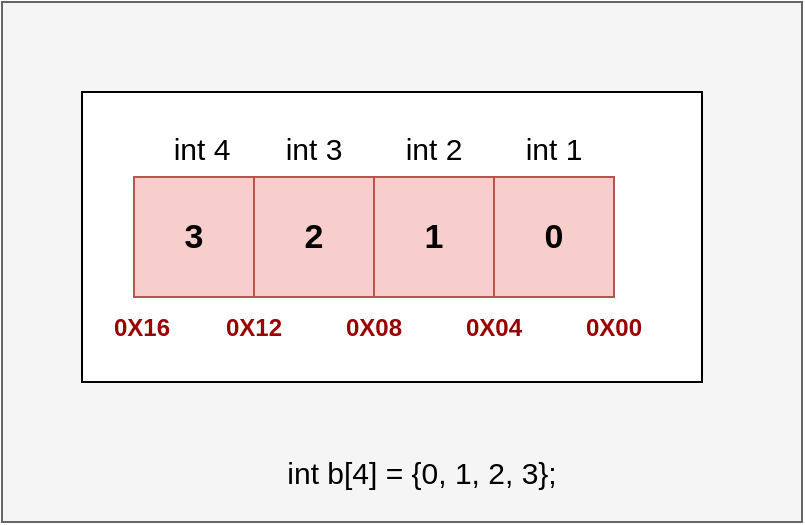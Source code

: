 <mxfile version="24.1.0" type="device">
  <diagram name="Page-1" id="hrw902O539XTYLNtP8d-">
    <mxGraphModel dx="984" dy="667" grid="1" gridSize="10" guides="1" tooltips="1" connect="1" arrows="1" fold="1" page="1" pageScale="1" pageWidth="827" pageHeight="1169" math="0" shadow="0">
      <root>
        <mxCell id="0" />
        <mxCell id="1" parent="0" />
        <mxCell id="lFsfy4obLwNb20StSC2V-19" value="" style="rounded=0;whiteSpace=wrap;html=1;fillColor=#f5f5f5;fontColor=#333333;strokeColor=#666666;" parent="1" vertex="1">
          <mxGeometry x="40" y="110" width="400" height="260" as="geometry" />
        </mxCell>
        <mxCell id="lFsfy4obLwNb20StSC2V-14" value="" style="rounded=0;whiteSpace=wrap;html=1;" parent="1" vertex="1">
          <mxGeometry x="80" y="155" width="310" height="145" as="geometry" />
        </mxCell>
        <mxCell id="lFsfy4obLwNb20StSC2V-2" value="3" style="rounded=0;whiteSpace=wrap;html=1;fillColor=#f8cecc;strokeColor=#b85450;fontStyle=1;fontSize=17;" parent="1" vertex="1">
          <mxGeometry x="106" y="197.5" width="60" height="60" as="geometry" />
        </mxCell>
        <mxCell id="lFsfy4obLwNb20StSC2V-3" value="2" style="rounded=0;whiteSpace=wrap;html=1;fillColor=#f8cecc;strokeColor=#b85450;fontStyle=1;fontSize=17;" parent="1" vertex="1">
          <mxGeometry x="166" y="197.5" width="60" height="60" as="geometry" />
        </mxCell>
        <mxCell id="lFsfy4obLwNb20StSC2V-4" value="1" style="rounded=0;whiteSpace=wrap;html=1;fillColor=#f8cecc;strokeColor=#b85450;fontStyle=1;fontSize=17;" parent="1" vertex="1">
          <mxGeometry x="226" y="197.5" width="60" height="60" as="geometry" />
        </mxCell>
        <mxCell id="lFsfy4obLwNb20StSC2V-5" value="0" style="rounded=0;whiteSpace=wrap;html=1;fillColor=#f8cecc;strokeColor=#b85450;fontStyle=1;fontSize=17;" parent="1" vertex="1">
          <mxGeometry x="286" y="197.5" width="60" height="60" as="geometry" />
        </mxCell>
        <mxCell id="lFsfy4obLwNb20StSC2V-8" value="0X00" style="text;html=1;align=center;verticalAlign=middle;whiteSpace=wrap;rounded=0;fontColor=#990000;fontStyle=1" parent="1" vertex="1">
          <mxGeometry x="316" y="257.5" width="60" height="30" as="geometry" />
        </mxCell>
        <mxCell id="lFsfy4obLwNb20StSC2V-10" value="&lt;font style=&quot;font-size: 15px;&quot;&gt;int 1&lt;/font&gt;" style="text;html=1;align=center;verticalAlign=middle;whiteSpace=wrap;rounded=0;" parent="1" vertex="1">
          <mxGeometry x="286" y="167.5" width="60" height="30" as="geometry" />
        </mxCell>
        <mxCell id="lFsfy4obLwNb20StSC2V-11" value="&lt;font style=&quot;font-size: 15px;&quot;&gt;int 2&lt;/font&gt;" style="text;html=1;align=center;verticalAlign=middle;whiteSpace=wrap;rounded=0;" parent="1" vertex="1">
          <mxGeometry x="226" y="167.5" width="60" height="30" as="geometry" />
        </mxCell>
        <mxCell id="lFsfy4obLwNb20StSC2V-12" value="&lt;font style=&quot;font-size: 15px;&quot;&gt;int 3&lt;/font&gt;" style="text;html=1;align=center;verticalAlign=middle;whiteSpace=wrap;rounded=0;" parent="1" vertex="1">
          <mxGeometry x="166" y="167.5" width="60" height="30" as="geometry" />
        </mxCell>
        <mxCell id="lFsfy4obLwNb20StSC2V-13" value="&lt;font style=&quot;font-size: 15px;&quot;&gt;int 4&lt;/font&gt;" style="text;html=1;align=center;verticalAlign=middle;whiteSpace=wrap;rounded=0;" parent="1" vertex="1">
          <mxGeometry x="110" y="167.5" width="60" height="30" as="geometry" />
        </mxCell>
        <mxCell id="lFsfy4obLwNb20StSC2V-21" value="0X04" style="text;html=1;align=center;verticalAlign=middle;whiteSpace=wrap;rounded=0;fontColor=#990000;fontStyle=1" parent="1" vertex="1">
          <mxGeometry x="256" y="257.5" width="60" height="30" as="geometry" />
        </mxCell>
        <mxCell id="lFsfy4obLwNb20StSC2V-22" value="0X08" style="text;html=1;align=center;verticalAlign=middle;whiteSpace=wrap;rounded=0;fontColor=#990000;fontStyle=1" parent="1" vertex="1">
          <mxGeometry x="196" y="257.5" width="60" height="30" as="geometry" />
        </mxCell>
        <mxCell id="lFsfy4obLwNb20StSC2V-23" value="0X12" style="text;html=1;align=center;verticalAlign=middle;whiteSpace=wrap;rounded=0;fontColor=#990000;fontStyle=1" parent="1" vertex="1">
          <mxGeometry x="136" y="257.5" width="60" height="30" as="geometry" />
        </mxCell>
        <mxCell id="LY4sB3mU6g4VXUHB-9Zz-13" value="0X16" style="text;html=1;align=center;verticalAlign=middle;whiteSpace=wrap;rounded=0;fontColor=#990000;fontStyle=1" vertex="1" parent="1">
          <mxGeometry x="80" y="257.5" width="60" height="30" as="geometry" />
        </mxCell>
        <mxCell id="LY4sB3mU6g4VXUHB-9Zz-17" value="&lt;font style=&quot;font-size: 15px;&quot;&gt;int b[4] = {0, 1, 2, 3};&lt;/font&gt;" style="text;html=1;align=center;verticalAlign=middle;whiteSpace=wrap;rounded=0;" vertex="1" parent="1">
          <mxGeometry x="120" y="330" width="260" height="30" as="geometry" />
        </mxCell>
      </root>
    </mxGraphModel>
  </diagram>
</mxfile>
